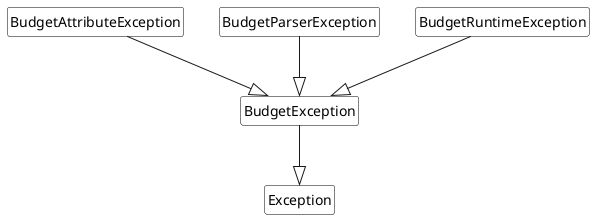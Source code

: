 @startuml

skinparam packageStyle rectangle
hide circle
hide members
skinparam classAttributeIconSize 0
skinparam classStyle rectangle
skinparam class {
    BackgroundColor #ffffff
    BorderColor Black
}

class Exception

class BudgetException
class BudgetAttributeException
class BudgetParserException
class BudgetRuntimeException

BudgetException --|> Exception
BudgetAttributeException --|> BudgetException
BudgetParserException --|> BudgetException
BudgetRuntimeException --|> BudgetException
@enduml
